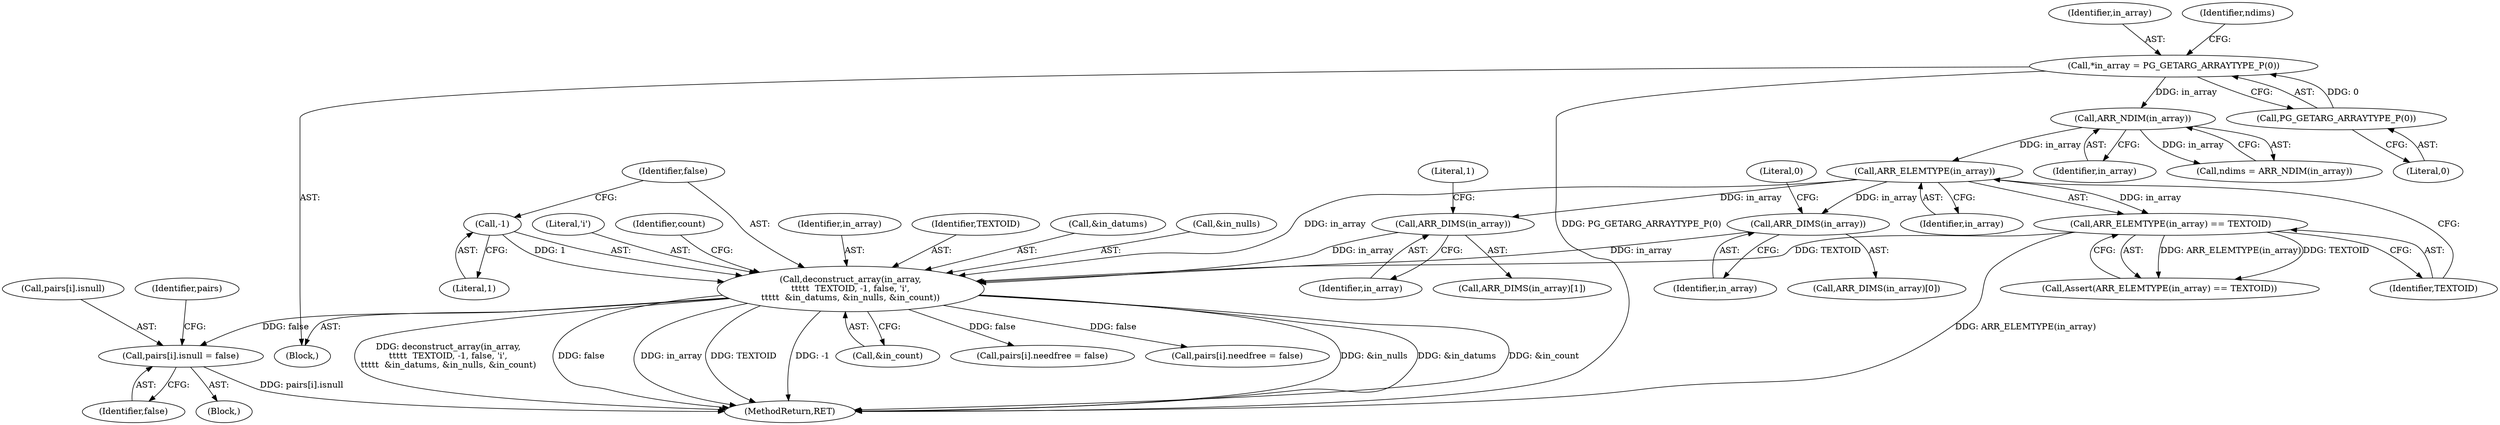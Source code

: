 digraph "0_postgres_31400a673325147e1205326008e32135a78b4d8a@array" {
"1000366" [label="(Call,pairs[i].isnull = false)"];
"1000179" [label="(Call,deconstruct_array(in_array,\n\t\t\t\t\t  TEXTOID, -1, false, 'i',\n\t\t\t\t\t  &in_datums, &in_nulls, &in_count))"];
"1000124" [label="(Call,ARR_ELEMTYPE(in_array))"];
"1000112" [label="(Call,ARR_NDIM(in_array))"];
"1000105" [label="(Call,*in_array = PG_GETARG_ARRAYTYPE_P(0))"];
"1000107" [label="(Call,PG_GETARG_ARRAYTYPE_P(0))"];
"1000159" [label="(Call,ARR_DIMS(in_array))"];
"1000143" [label="(Call,ARR_DIMS(in_array))"];
"1000123" [label="(Call,ARR_ELEMTYPE(in_array) == TEXTOID)"];
"1000182" [label="(Call,-1)"];
"1000142" [label="(Call,ARR_DIMS(in_array)[0])"];
"1000372" [label="(Identifier,false)"];
"1000190" [label="(Call,&in_count)"];
"1000185" [label="(Literal,'i')"];
"1000193" [label="(Identifier,count)"];
"1000112" [label="(Call,ARR_NDIM(in_array))"];
"1000110" [label="(Call,ndims = ARR_NDIM(in_array))"];
"1000182" [label="(Call,-1)"];
"1000373" [label="(Call,pairs[i].needfree = false)"];
"1000122" [label="(Call,Assert(ARR_ELEMTYPE(in_array) == TEXTOID))"];
"1000179" [label="(Call,deconstruct_array(in_array,\n\t\t\t\t\t  TEXTOID, -1, false, 'i',\n\t\t\t\t\t  &in_datums, &in_nulls, &in_count))"];
"1000367" [label="(Call,pairs[i].isnull)"];
"1000395" [label="(MethodReturn,RET)"];
"1000113" [label="(Identifier,in_array)"];
"1000311" [label="(Block,)"];
"1000108" [label="(Literal,0)"];
"1000159" [label="(Call,ARR_DIMS(in_array))"];
"1000366" [label="(Call,pairs[i].isnull = false)"];
"1000145" [label="(Literal,0)"];
"1000180" [label="(Identifier,in_array)"];
"1000181" [label="(Identifier,TEXTOID)"];
"1000161" [label="(Literal,1)"];
"1000186" [label="(Call,&in_datums)"];
"1000125" [label="(Identifier,in_array)"];
"1000144" [label="(Identifier,in_array)"];
"1000143" [label="(Call,ARR_DIMS(in_array))"];
"1000107" [label="(Call,PG_GETARG_ARRAYTYPE_P(0))"];
"1000160" [label="(Identifier,in_array)"];
"1000303" [label="(Call,pairs[i].needfree = false)"];
"1000105" [label="(Call,*in_array = PG_GETARG_ARRAYTYPE_P(0))"];
"1000106" [label="(Identifier,in_array)"];
"1000376" [label="(Identifier,pairs)"];
"1000184" [label="(Identifier,false)"];
"1000123" [label="(Call,ARR_ELEMTYPE(in_array) == TEXTOID)"];
"1000103" [label="(Block,)"];
"1000158" [label="(Call,ARR_DIMS(in_array)[1])"];
"1000124" [label="(Call,ARR_ELEMTYPE(in_array))"];
"1000126" [label="(Identifier,TEXTOID)"];
"1000183" [label="(Literal,1)"];
"1000111" [label="(Identifier,ndims)"];
"1000188" [label="(Call,&in_nulls)"];
"1000366" -> "1000311"  [label="AST: "];
"1000366" -> "1000372"  [label="CFG: "];
"1000367" -> "1000366"  [label="AST: "];
"1000372" -> "1000366"  [label="AST: "];
"1000376" -> "1000366"  [label="CFG: "];
"1000366" -> "1000395"  [label="DDG: pairs[i].isnull"];
"1000179" -> "1000366"  [label="DDG: false"];
"1000179" -> "1000103"  [label="AST: "];
"1000179" -> "1000190"  [label="CFG: "];
"1000180" -> "1000179"  [label="AST: "];
"1000181" -> "1000179"  [label="AST: "];
"1000182" -> "1000179"  [label="AST: "];
"1000184" -> "1000179"  [label="AST: "];
"1000185" -> "1000179"  [label="AST: "];
"1000186" -> "1000179"  [label="AST: "];
"1000188" -> "1000179"  [label="AST: "];
"1000190" -> "1000179"  [label="AST: "];
"1000193" -> "1000179"  [label="CFG: "];
"1000179" -> "1000395"  [label="DDG: TEXTOID"];
"1000179" -> "1000395"  [label="DDG: -1"];
"1000179" -> "1000395"  [label="DDG: &in_nulls"];
"1000179" -> "1000395"  [label="DDG: &in_datums"];
"1000179" -> "1000395"  [label="DDG: &in_count"];
"1000179" -> "1000395"  [label="DDG: deconstruct_array(in_array,\n\t\t\t\t\t  TEXTOID, -1, false, 'i',\n\t\t\t\t\t  &in_datums, &in_nulls, &in_count)"];
"1000179" -> "1000395"  [label="DDG: false"];
"1000179" -> "1000395"  [label="DDG: in_array"];
"1000124" -> "1000179"  [label="DDG: in_array"];
"1000159" -> "1000179"  [label="DDG: in_array"];
"1000143" -> "1000179"  [label="DDG: in_array"];
"1000123" -> "1000179"  [label="DDG: TEXTOID"];
"1000182" -> "1000179"  [label="DDG: 1"];
"1000179" -> "1000303"  [label="DDG: false"];
"1000179" -> "1000373"  [label="DDG: false"];
"1000124" -> "1000123"  [label="AST: "];
"1000124" -> "1000125"  [label="CFG: "];
"1000125" -> "1000124"  [label="AST: "];
"1000126" -> "1000124"  [label="CFG: "];
"1000124" -> "1000123"  [label="DDG: in_array"];
"1000112" -> "1000124"  [label="DDG: in_array"];
"1000124" -> "1000143"  [label="DDG: in_array"];
"1000124" -> "1000159"  [label="DDG: in_array"];
"1000112" -> "1000110"  [label="AST: "];
"1000112" -> "1000113"  [label="CFG: "];
"1000113" -> "1000112"  [label="AST: "];
"1000110" -> "1000112"  [label="CFG: "];
"1000112" -> "1000110"  [label="DDG: in_array"];
"1000105" -> "1000112"  [label="DDG: in_array"];
"1000105" -> "1000103"  [label="AST: "];
"1000105" -> "1000107"  [label="CFG: "];
"1000106" -> "1000105"  [label="AST: "];
"1000107" -> "1000105"  [label="AST: "];
"1000111" -> "1000105"  [label="CFG: "];
"1000105" -> "1000395"  [label="DDG: PG_GETARG_ARRAYTYPE_P(0)"];
"1000107" -> "1000105"  [label="DDG: 0"];
"1000107" -> "1000108"  [label="CFG: "];
"1000108" -> "1000107"  [label="AST: "];
"1000159" -> "1000158"  [label="AST: "];
"1000159" -> "1000160"  [label="CFG: "];
"1000160" -> "1000159"  [label="AST: "];
"1000161" -> "1000159"  [label="CFG: "];
"1000143" -> "1000142"  [label="AST: "];
"1000143" -> "1000144"  [label="CFG: "];
"1000144" -> "1000143"  [label="AST: "];
"1000145" -> "1000143"  [label="CFG: "];
"1000123" -> "1000122"  [label="AST: "];
"1000123" -> "1000126"  [label="CFG: "];
"1000126" -> "1000123"  [label="AST: "];
"1000122" -> "1000123"  [label="CFG: "];
"1000123" -> "1000395"  [label="DDG: ARR_ELEMTYPE(in_array)"];
"1000123" -> "1000122"  [label="DDG: ARR_ELEMTYPE(in_array)"];
"1000123" -> "1000122"  [label="DDG: TEXTOID"];
"1000182" -> "1000183"  [label="CFG: "];
"1000183" -> "1000182"  [label="AST: "];
"1000184" -> "1000182"  [label="CFG: "];
}
